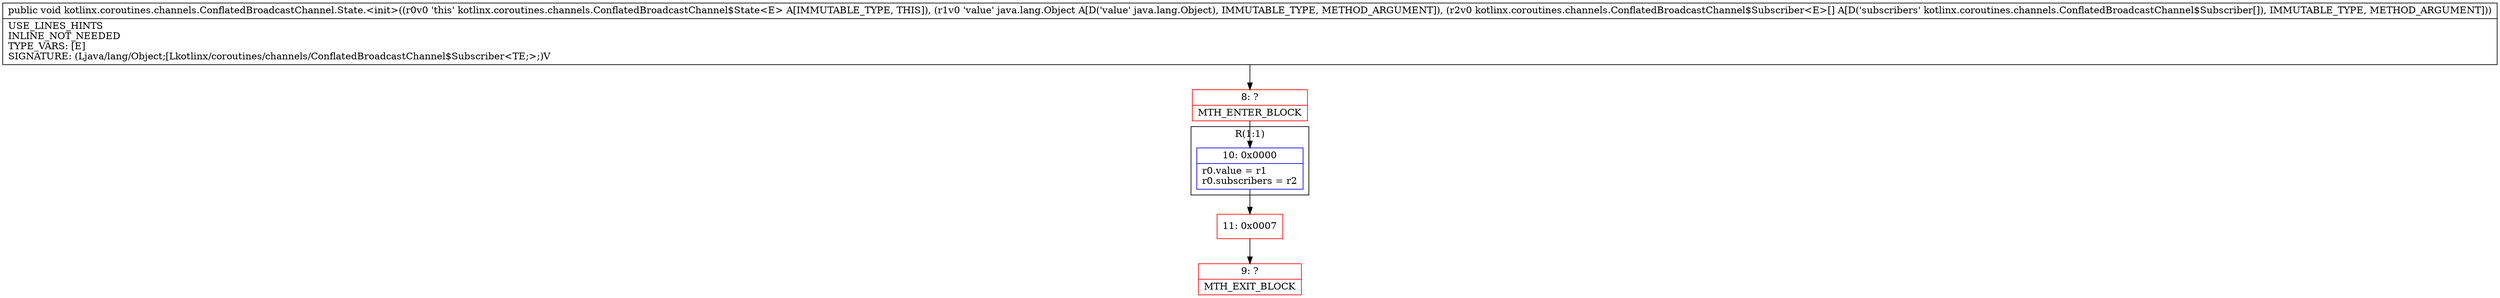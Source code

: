 digraph "CFG forkotlinx.coroutines.channels.ConflatedBroadcastChannel.State.\<init\>(Ljava\/lang\/Object;[Lkotlinx\/coroutines\/channels\/ConflatedBroadcastChannel$Subscriber;)V" {
subgraph cluster_Region_1197871367 {
label = "R(1:1)";
node [shape=record,color=blue];
Node_10 [shape=record,label="{10\:\ 0x0000|r0.value = r1\lr0.subscribers = r2\l}"];
}
Node_8 [shape=record,color=red,label="{8\:\ ?|MTH_ENTER_BLOCK\l}"];
Node_11 [shape=record,color=red,label="{11\:\ 0x0007}"];
Node_9 [shape=record,color=red,label="{9\:\ ?|MTH_EXIT_BLOCK\l}"];
MethodNode[shape=record,label="{public void kotlinx.coroutines.channels.ConflatedBroadcastChannel.State.\<init\>((r0v0 'this' kotlinx.coroutines.channels.ConflatedBroadcastChannel$State\<E\> A[IMMUTABLE_TYPE, THIS]), (r1v0 'value' java.lang.Object A[D('value' java.lang.Object), IMMUTABLE_TYPE, METHOD_ARGUMENT]), (r2v0 kotlinx.coroutines.channels.ConflatedBroadcastChannel$Subscriber\<E\>[] A[D('subscribers' kotlinx.coroutines.channels.ConflatedBroadcastChannel$Subscriber[]), IMMUTABLE_TYPE, METHOD_ARGUMENT]))  | USE_LINES_HINTS\lINLINE_NOT_NEEDED\lTYPE_VARS: [E]\lSIGNATURE: (Ljava\/lang\/Object;[Lkotlinx\/coroutines\/channels\/ConflatedBroadcastChannel$Subscriber\<TE;\>;)V\l}"];
MethodNode -> Node_8;Node_10 -> Node_11;
Node_8 -> Node_10;
Node_11 -> Node_9;
}


